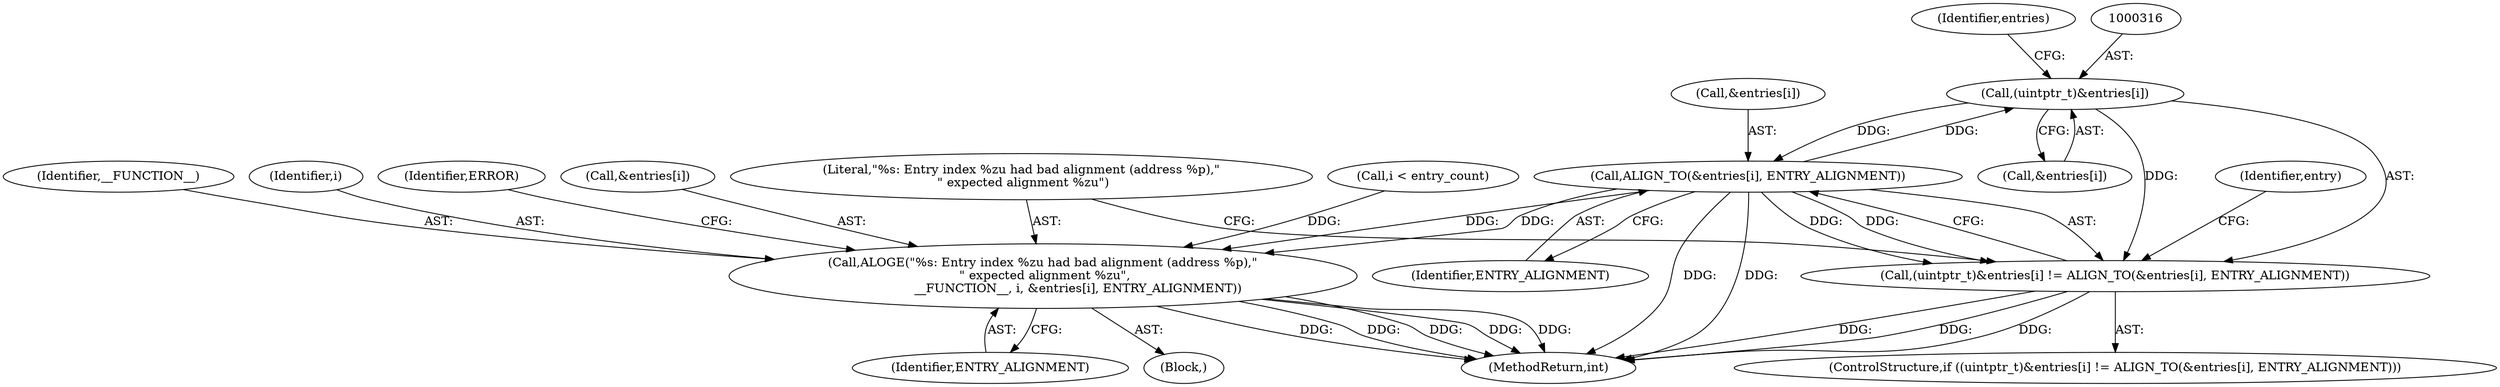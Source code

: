 digraph "0_Android_8e7a2b4d13bff03973dbad2bfb88a04296140433_0@array" {
"1000315" [label="(Call,(uintptr_t)&entries[i])"];
"1000321" [label="(Call,ALIGN_TO(&entries[i], ENTRY_ALIGNMENT))"];
"1000315" [label="(Call,(uintptr_t)&entries[i])"];
"1000314" [label="(Call,(uintptr_t)&entries[i] != ALIGN_TO(&entries[i], ENTRY_ALIGNMENT))"];
"1000328" [label="(Call,ALOGE(\"%s: Entry index %zu had bad alignment (address %p),\"\n \" expected alignment %zu\",\n                  __FUNCTION__, i, &entries[i], ENTRY_ALIGNMENT))"];
"1000501" [label="(MethodReturn,int)"];
"1000327" [label="(Block,)"];
"1000332" [label="(Call,&entries[i])"];
"1000338" [label="(Identifier,ERROR)"];
"1000341" [label="(Identifier,entry)"];
"1000326" [label="(Identifier,ENTRY_ALIGNMENT)"];
"1000313" [label="(ControlStructure,if ((uintptr_t)&entries[i] != ALIGN_TO(&entries[i], ENTRY_ALIGNMENT)))"];
"1000329" [label="(Literal,\"%s: Entry index %zu had bad alignment (address %p),\"\n \" expected alignment %zu\")"];
"1000307" [label="(Call,i < entry_count)"];
"1000330" [label="(Identifier,__FUNCTION__)"];
"1000317" [label="(Call,&entries[i])"];
"1000315" [label="(Call,(uintptr_t)&entries[i])"];
"1000321" [label="(Call,ALIGN_TO(&entries[i], ENTRY_ALIGNMENT))"];
"1000336" [label="(Identifier,ENTRY_ALIGNMENT)"];
"1000322" [label="(Call,&entries[i])"];
"1000328" [label="(Call,ALOGE(\"%s: Entry index %zu had bad alignment (address %p),\"\n \" expected alignment %zu\",\n                  __FUNCTION__, i, &entries[i], ENTRY_ALIGNMENT))"];
"1000314" [label="(Call,(uintptr_t)&entries[i] != ALIGN_TO(&entries[i], ENTRY_ALIGNMENT))"];
"1000324" [label="(Identifier,entries)"];
"1000331" [label="(Identifier,i)"];
"1000315" -> "1000314"  [label="AST: "];
"1000315" -> "1000317"  [label="CFG: "];
"1000316" -> "1000315"  [label="AST: "];
"1000317" -> "1000315"  [label="AST: "];
"1000324" -> "1000315"  [label="CFG: "];
"1000315" -> "1000314"  [label="DDG: "];
"1000321" -> "1000315"  [label="DDG: "];
"1000315" -> "1000321"  [label="DDG: "];
"1000321" -> "1000314"  [label="AST: "];
"1000321" -> "1000326"  [label="CFG: "];
"1000322" -> "1000321"  [label="AST: "];
"1000326" -> "1000321"  [label="AST: "];
"1000314" -> "1000321"  [label="CFG: "];
"1000321" -> "1000501"  [label="DDG: "];
"1000321" -> "1000501"  [label="DDG: "];
"1000321" -> "1000314"  [label="DDG: "];
"1000321" -> "1000314"  [label="DDG: "];
"1000321" -> "1000328"  [label="DDG: "];
"1000321" -> "1000328"  [label="DDG: "];
"1000314" -> "1000313"  [label="AST: "];
"1000329" -> "1000314"  [label="CFG: "];
"1000341" -> "1000314"  [label="CFG: "];
"1000314" -> "1000501"  [label="DDG: "];
"1000314" -> "1000501"  [label="DDG: "];
"1000314" -> "1000501"  [label="DDG: "];
"1000328" -> "1000327"  [label="AST: "];
"1000328" -> "1000336"  [label="CFG: "];
"1000329" -> "1000328"  [label="AST: "];
"1000330" -> "1000328"  [label="AST: "];
"1000331" -> "1000328"  [label="AST: "];
"1000332" -> "1000328"  [label="AST: "];
"1000336" -> "1000328"  [label="AST: "];
"1000338" -> "1000328"  [label="CFG: "];
"1000328" -> "1000501"  [label="DDG: "];
"1000328" -> "1000501"  [label="DDG: "];
"1000328" -> "1000501"  [label="DDG: "];
"1000328" -> "1000501"  [label="DDG: "];
"1000328" -> "1000501"  [label="DDG: "];
"1000307" -> "1000328"  [label="DDG: "];
}
